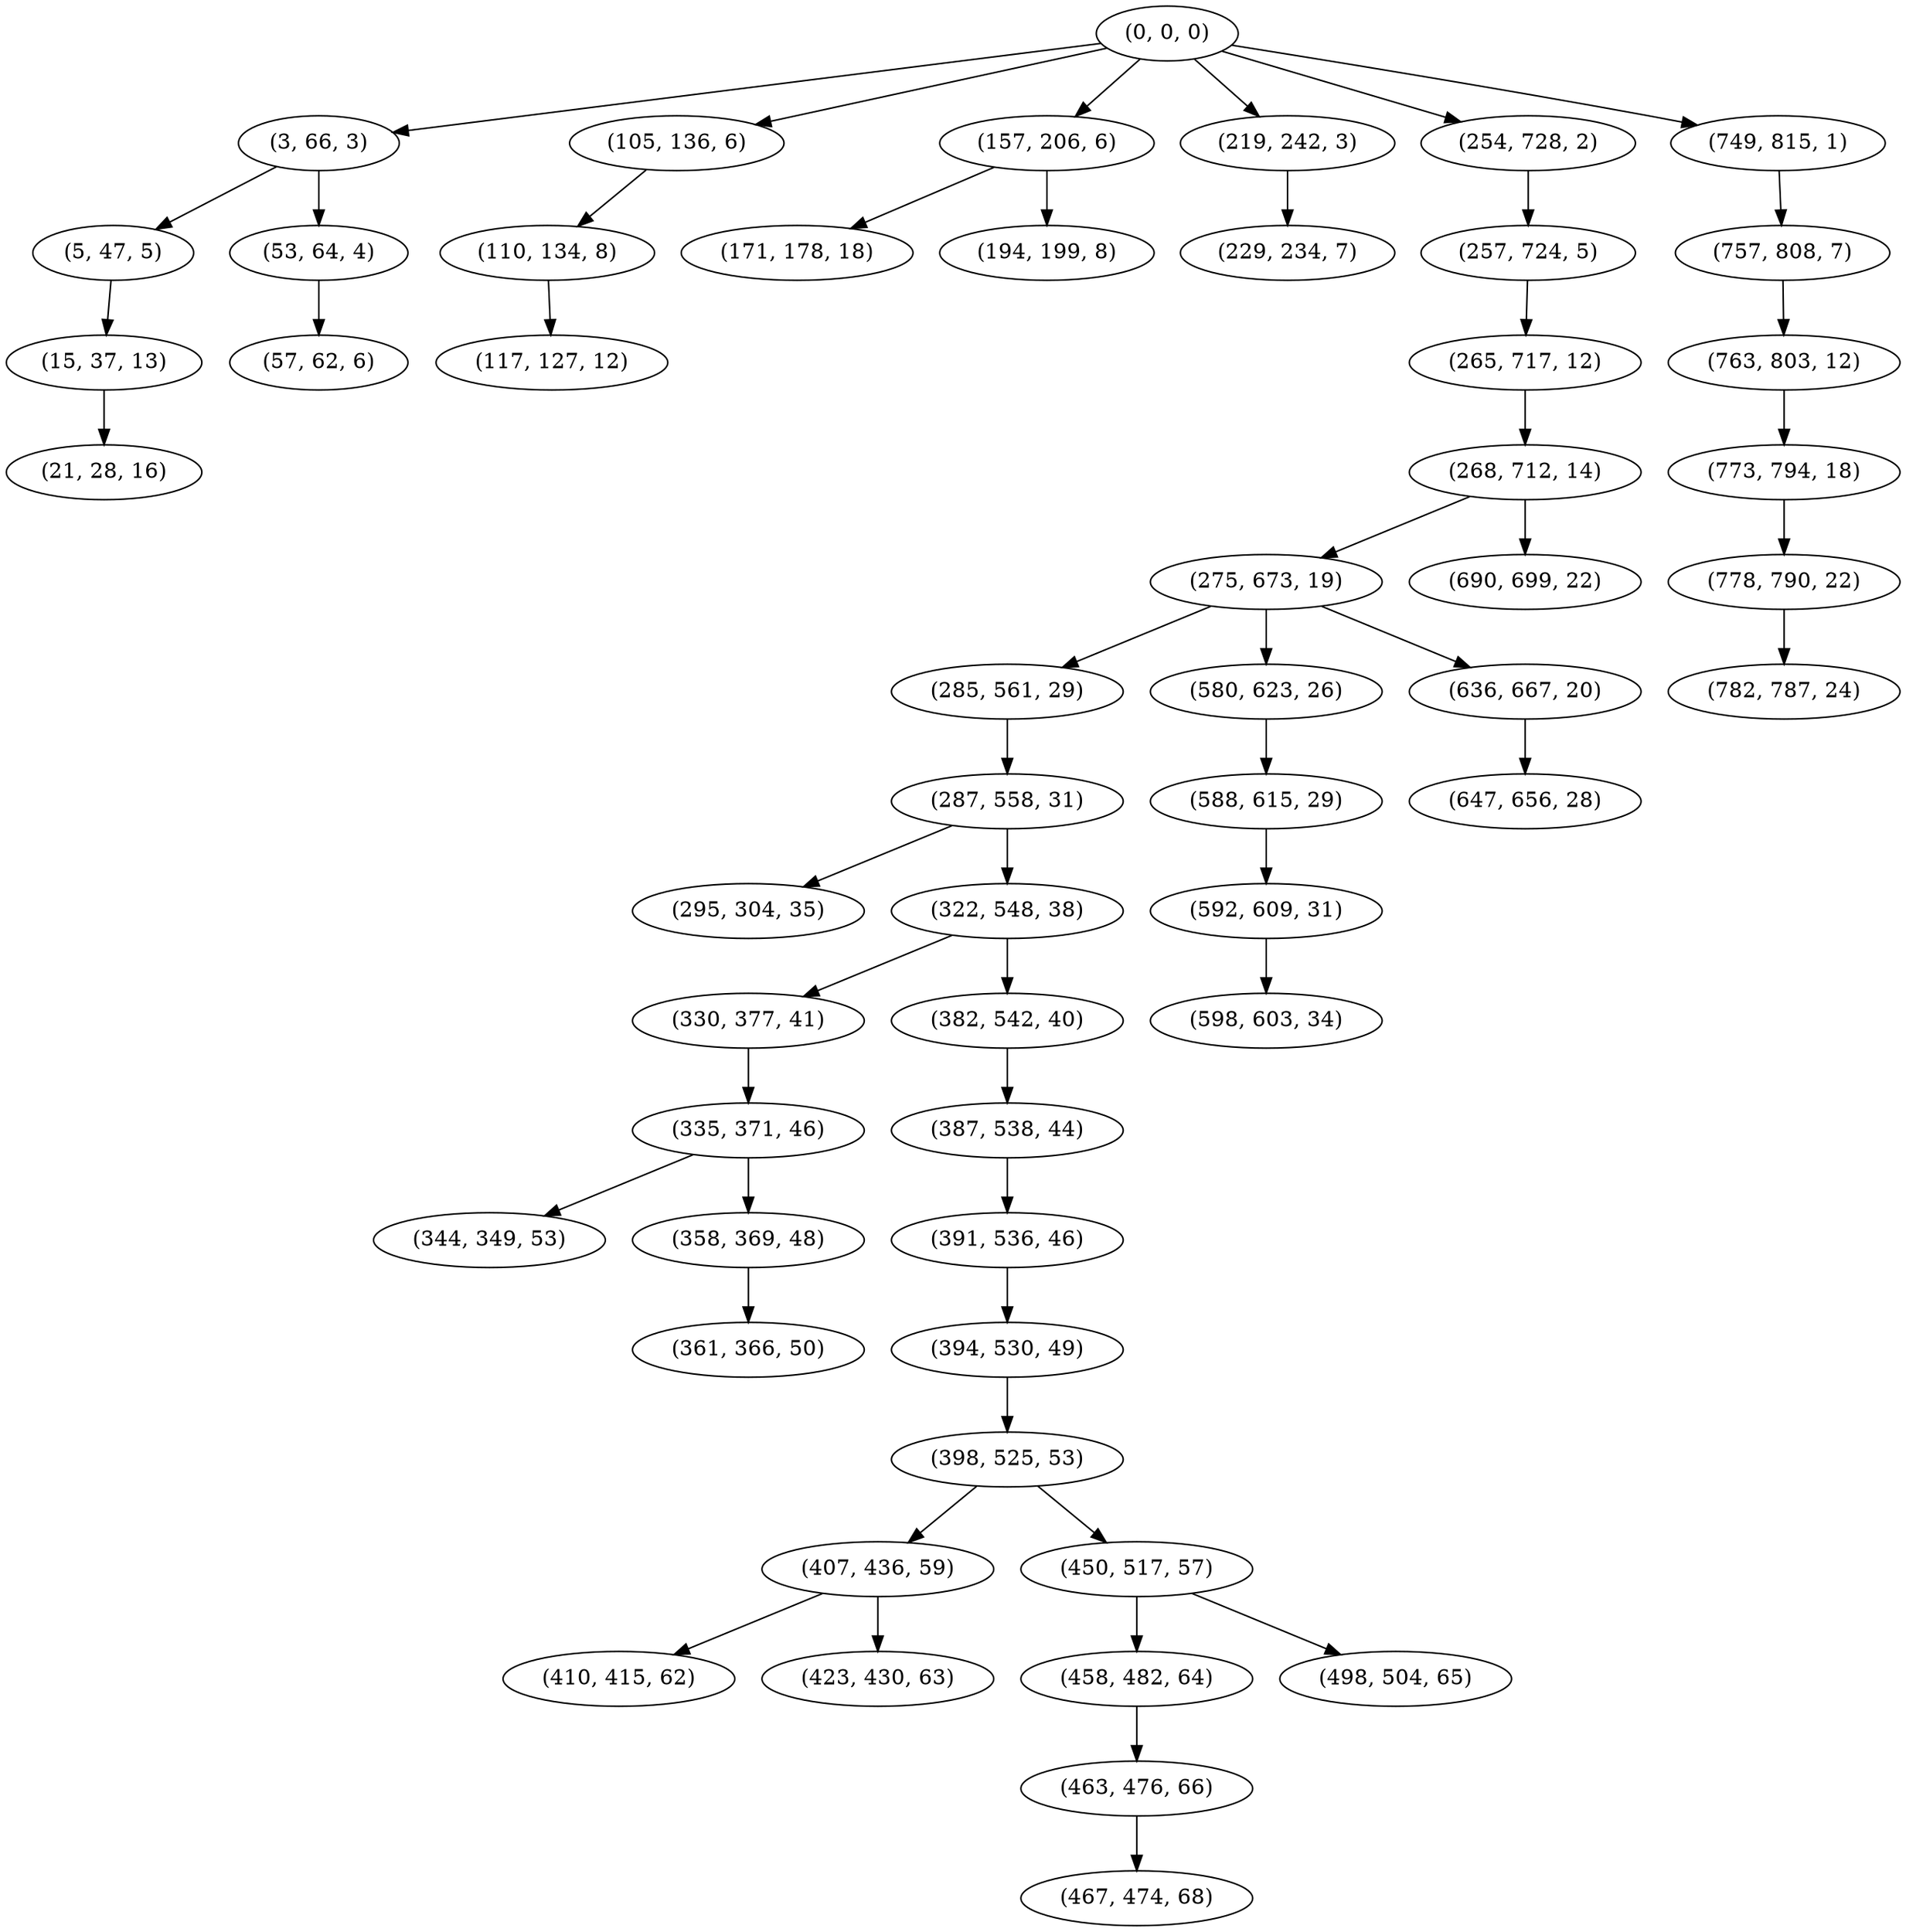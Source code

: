 digraph tree {
    "(0, 0, 0)";
    "(3, 66, 3)";
    "(5, 47, 5)";
    "(15, 37, 13)";
    "(21, 28, 16)";
    "(53, 64, 4)";
    "(57, 62, 6)";
    "(105, 136, 6)";
    "(110, 134, 8)";
    "(117, 127, 12)";
    "(157, 206, 6)";
    "(171, 178, 18)";
    "(194, 199, 8)";
    "(219, 242, 3)";
    "(229, 234, 7)";
    "(254, 728, 2)";
    "(257, 724, 5)";
    "(265, 717, 12)";
    "(268, 712, 14)";
    "(275, 673, 19)";
    "(285, 561, 29)";
    "(287, 558, 31)";
    "(295, 304, 35)";
    "(322, 548, 38)";
    "(330, 377, 41)";
    "(335, 371, 46)";
    "(344, 349, 53)";
    "(358, 369, 48)";
    "(361, 366, 50)";
    "(382, 542, 40)";
    "(387, 538, 44)";
    "(391, 536, 46)";
    "(394, 530, 49)";
    "(398, 525, 53)";
    "(407, 436, 59)";
    "(410, 415, 62)";
    "(423, 430, 63)";
    "(450, 517, 57)";
    "(458, 482, 64)";
    "(463, 476, 66)";
    "(467, 474, 68)";
    "(498, 504, 65)";
    "(580, 623, 26)";
    "(588, 615, 29)";
    "(592, 609, 31)";
    "(598, 603, 34)";
    "(636, 667, 20)";
    "(647, 656, 28)";
    "(690, 699, 22)";
    "(749, 815, 1)";
    "(757, 808, 7)";
    "(763, 803, 12)";
    "(773, 794, 18)";
    "(778, 790, 22)";
    "(782, 787, 24)";
    "(0, 0, 0)" -> "(3, 66, 3)";
    "(0, 0, 0)" -> "(105, 136, 6)";
    "(0, 0, 0)" -> "(157, 206, 6)";
    "(0, 0, 0)" -> "(219, 242, 3)";
    "(0, 0, 0)" -> "(254, 728, 2)";
    "(0, 0, 0)" -> "(749, 815, 1)";
    "(3, 66, 3)" -> "(5, 47, 5)";
    "(3, 66, 3)" -> "(53, 64, 4)";
    "(5, 47, 5)" -> "(15, 37, 13)";
    "(15, 37, 13)" -> "(21, 28, 16)";
    "(53, 64, 4)" -> "(57, 62, 6)";
    "(105, 136, 6)" -> "(110, 134, 8)";
    "(110, 134, 8)" -> "(117, 127, 12)";
    "(157, 206, 6)" -> "(171, 178, 18)";
    "(157, 206, 6)" -> "(194, 199, 8)";
    "(219, 242, 3)" -> "(229, 234, 7)";
    "(254, 728, 2)" -> "(257, 724, 5)";
    "(257, 724, 5)" -> "(265, 717, 12)";
    "(265, 717, 12)" -> "(268, 712, 14)";
    "(268, 712, 14)" -> "(275, 673, 19)";
    "(268, 712, 14)" -> "(690, 699, 22)";
    "(275, 673, 19)" -> "(285, 561, 29)";
    "(275, 673, 19)" -> "(580, 623, 26)";
    "(275, 673, 19)" -> "(636, 667, 20)";
    "(285, 561, 29)" -> "(287, 558, 31)";
    "(287, 558, 31)" -> "(295, 304, 35)";
    "(287, 558, 31)" -> "(322, 548, 38)";
    "(322, 548, 38)" -> "(330, 377, 41)";
    "(322, 548, 38)" -> "(382, 542, 40)";
    "(330, 377, 41)" -> "(335, 371, 46)";
    "(335, 371, 46)" -> "(344, 349, 53)";
    "(335, 371, 46)" -> "(358, 369, 48)";
    "(358, 369, 48)" -> "(361, 366, 50)";
    "(382, 542, 40)" -> "(387, 538, 44)";
    "(387, 538, 44)" -> "(391, 536, 46)";
    "(391, 536, 46)" -> "(394, 530, 49)";
    "(394, 530, 49)" -> "(398, 525, 53)";
    "(398, 525, 53)" -> "(407, 436, 59)";
    "(398, 525, 53)" -> "(450, 517, 57)";
    "(407, 436, 59)" -> "(410, 415, 62)";
    "(407, 436, 59)" -> "(423, 430, 63)";
    "(450, 517, 57)" -> "(458, 482, 64)";
    "(450, 517, 57)" -> "(498, 504, 65)";
    "(458, 482, 64)" -> "(463, 476, 66)";
    "(463, 476, 66)" -> "(467, 474, 68)";
    "(580, 623, 26)" -> "(588, 615, 29)";
    "(588, 615, 29)" -> "(592, 609, 31)";
    "(592, 609, 31)" -> "(598, 603, 34)";
    "(636, 667, 20)" -> "(647, 656, 28)";
    "(749, 815, 1)" -> "(757, 808, 7)";
    "(757, 808, 7)" -> "(763, 803, 12)";
    "(763, 803, 12)" -> "(773, 794, 18)";
    "(773, 794, 18)" -> "(778, 790, 22)";
    "(778, 790, 22)" -> "(782, 787, 24)";
}
